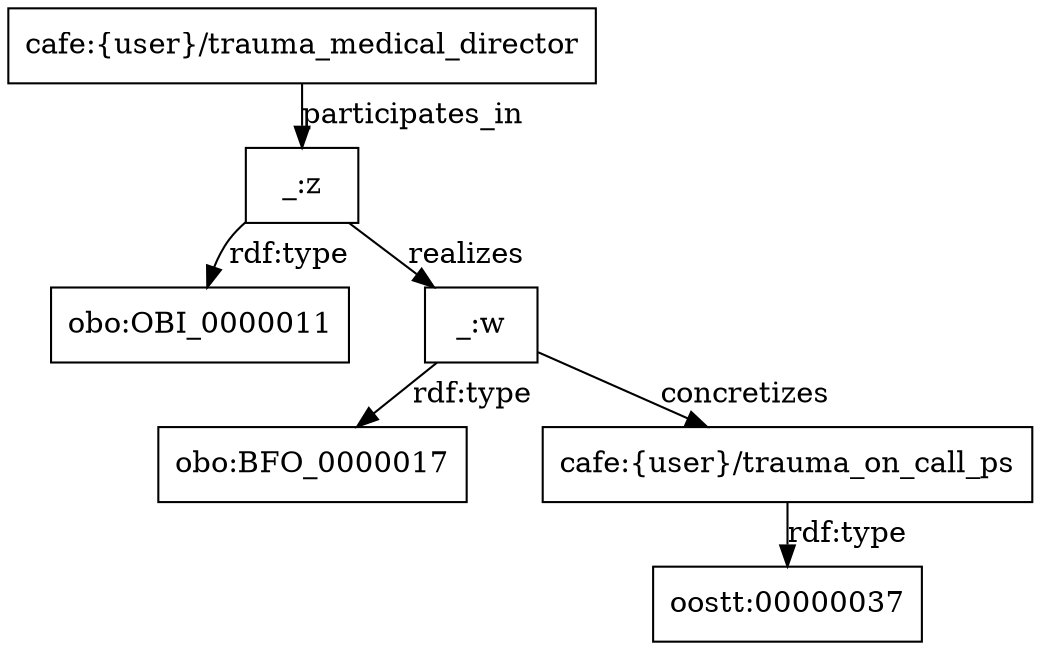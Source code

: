 digraph g { node [shape=rectangle];
graph [splines=true, nodesep=.5, ranksep=0, overlap=false];
"cafe:{user}/trauma_medical_director" -> "_:z" [label="participates_in"]
"_:z" -> "obo:OBI_0000011" [label="rdf:type"]
"_:z" -> "_:w" [label="realizes"]
"_:w" -> "obo:BFO_0000017" [label="rdf:type"]
"_:w" -> "cafe:{user}/trauma_on_call_ps" [label="concretizes"]
"cafe:{user}/trauma_on_call_ps" -> "oostt:00000037" [label="rdf:type"]
}